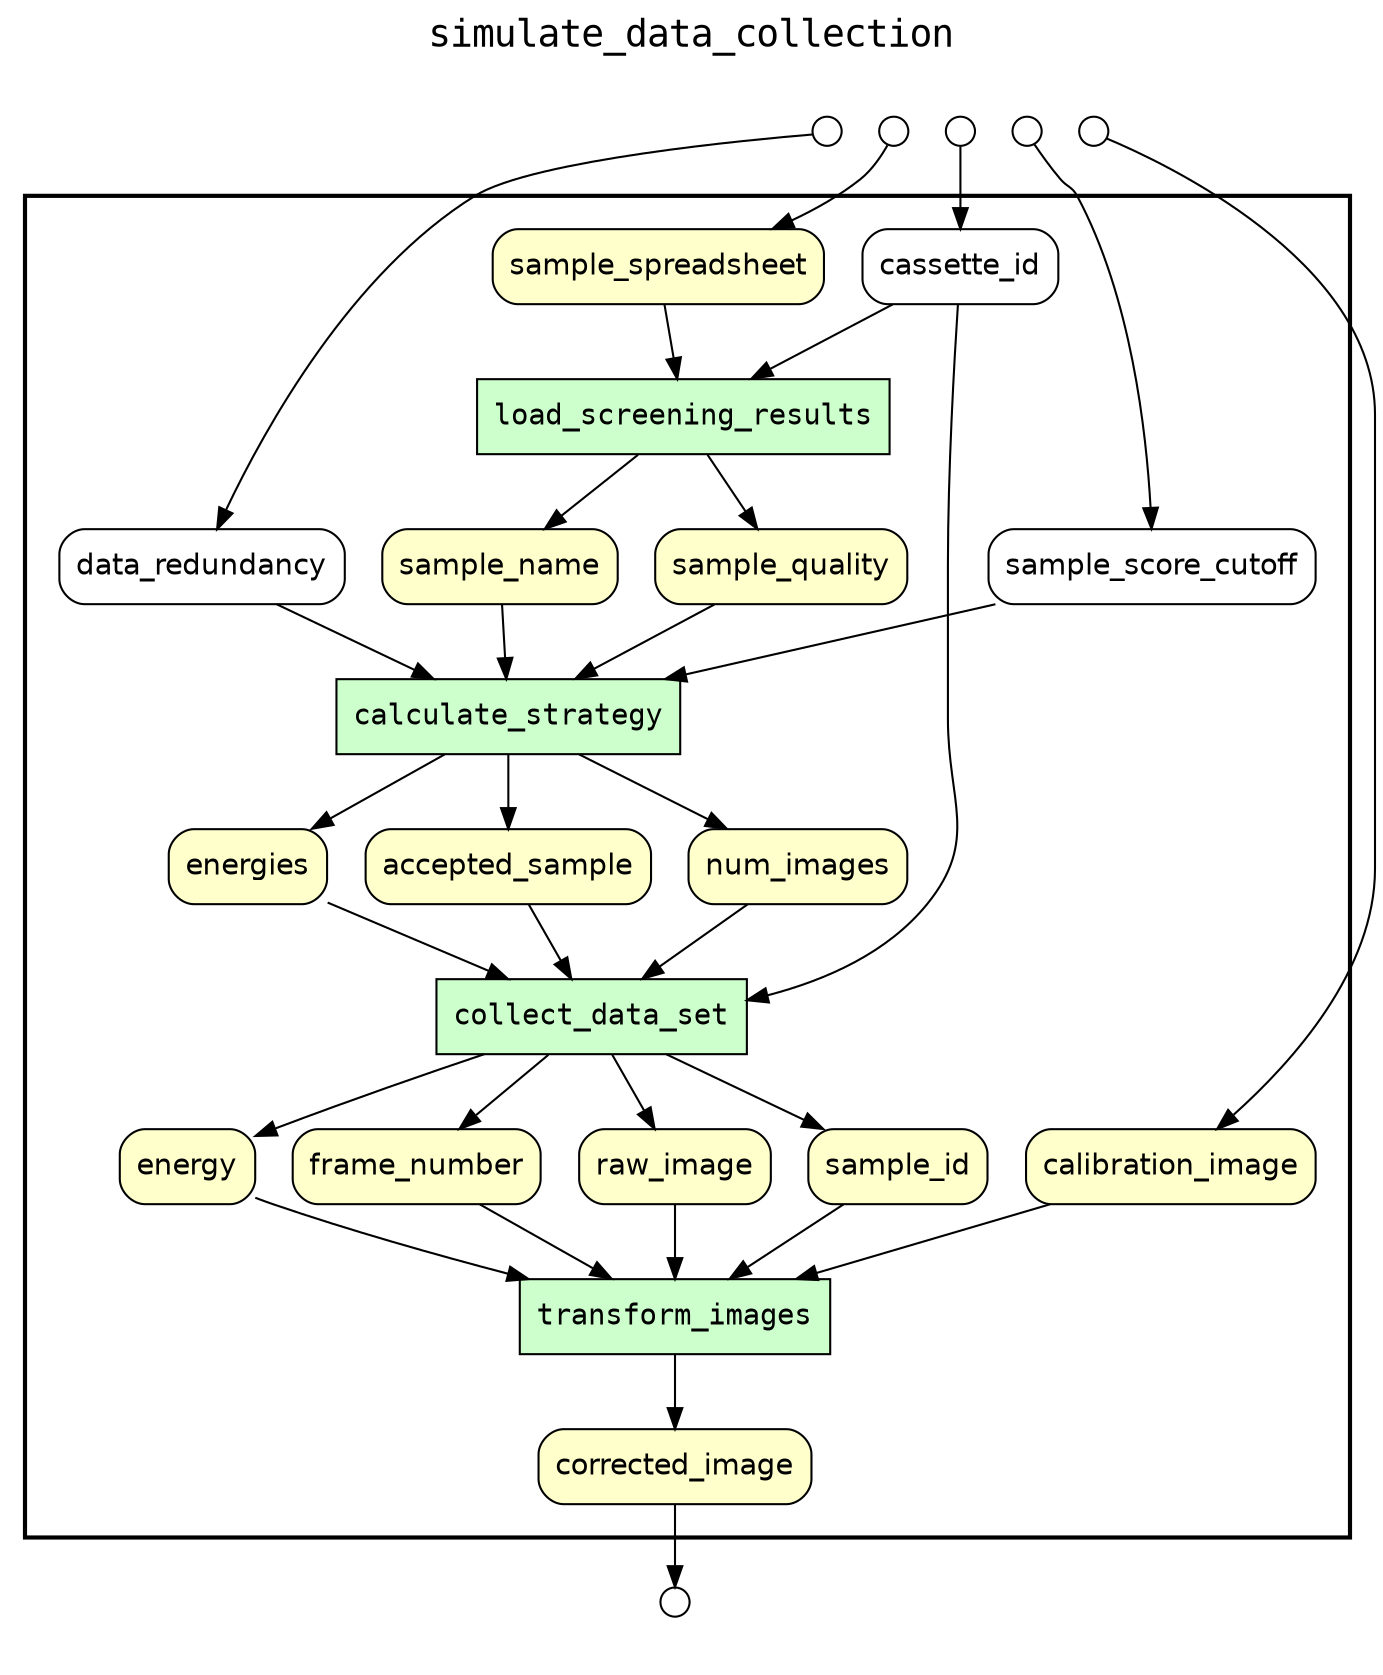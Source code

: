 
digraph yw_data_view {
rankdir=TB
fontname=Courier; fontsize=18; labelloc=t
label="simulate_data_collection"
subgraph cluster_workflow { label=""; color=black; penwidth=2
subgraph cluster_workflow_inner { label=""; color=white
node[shape=box style="filled" fillcolor="#CCFFCC" peripheries=1 fontname=Courier]
load_screening_results
calculate_strategy
collect_data_set
transform_images
node[shape=box style="filled" fillcolor="#CCFFCC" peripheries=1 fontname=Courier]
node[shape=box style="rounded,filled" fillcolor="#FFFFCC" peripheries=1 fontname=Helvetica]
sample_spreadsheet
sample_name
sample_quality
accepted_sample
num_images
energies
sample_id
energy
frame_number
raw_image
calibration_image
corrected_image
node[shape=box style="rounded,filled" fillcolor="#FFFFFF" peripheries=1 fontname=Helvetica]
data_redundancy
data_redundancy
data_redundancy
data_redundancy
data_redundancy
data_redundancy
data_redundancy
data_redundancy
data_redundancy
data_redundancy
data_redundancy
data_redundancy
data_redundancy
data_redundancy
data_redundancy
sample_score_cutoff
sample_score_cutoff
sample_score_cutoff
sample_score_cutoff
sample_score_cutoff
sample_score_cutoff
sample_score_cutoff
sample_score_cutoff
sample_score_cutoff
sample_score_cutoff
sample_score_cutoff
sample_score_cutoff
sample_score_cutoff
sample_score_cutoff
sample_score_cutoff
cassette_id
cassette_id
cassette_id
cassette_id
cassette_id
cassette_id
cassette_id
cassette_id
cassette_id
cassette_id
cassette_id
cassette_id
cassette_id
cassette_id
cassette_id
}}
subgraph cluster_inflows { label=""; color=white; penwidth=2
subgraph cluster_inflows_inner { label=""; color=white
node[shape=circle fillcolor="#FFFFFF" peripheries=1 width=0.2]
data_redundancy_inflow [label=""]
sample_score_cutoff_inflow [label=""]
cassette_id_inflow [label=""]
calibration_image_inflow [label=""]
sample_spreadsheet_inflow [label=""]
}}
subgraph cluster_outflows { label=""; color=white; penwidth=2
subgraph cluster_outflows_inner { label=""; color=white
node[shape=circle fillcolor="#FFFFFF" peripheries=1 width=0.2]
corrected_image_outflow [label=""]
}}
cassette_id -> load_screening_results
cassette_id -> collect_data_set
sample_spreadsheet -> load_screening_results
sample_name -> calculate_strategy
sample_quality -> calculate_strategy
sample_score_cutoff -> calculate_strategy
data_redundancy -> calculate_strategy
accepted_sample -> collect_data_set
num_images -> collect_data_set
energies -> collect_data_set
sample_id -> transform_images
energy -> transform_images
frame_number -> transform_images
raw_image -> transform_images
calibration_image -> transform_images
load_screening_results -> sample_name
load_screening_results -> sample_quality
calculate_strategy -> accepted_sample
calculate_strategy -> num_images
calculate_strategy -> energies
collect_data_set -> sample_id
collect_data_set -> energy
collect_data_set -> frame_number
collect_data_set -> raw_image
transform_images -> corrected_image
data_redundancy_inflow -> data_redundancy
sample_score_cutoff_inflow -> sample_score_cutoff
cassette_id_inflow -> cassette_id
calibration_image_inflow -> calibration_image
sample_spreadsheet_inflow -> sample_spreadsheet
corrected_image -> corrected_image_outflow
}


